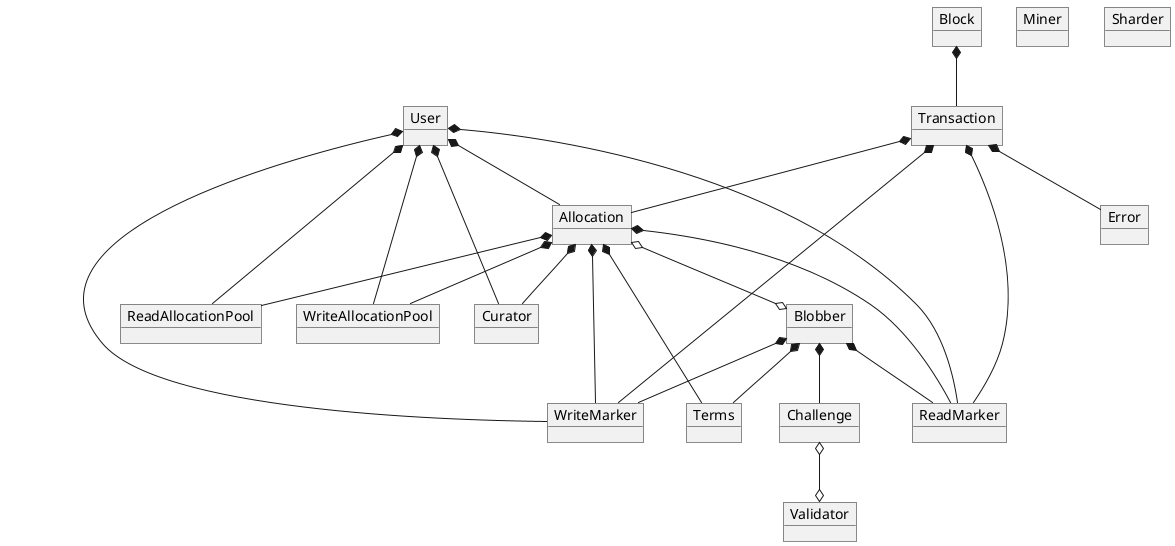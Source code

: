 
@startuml
object User
object Allocation
object Blobber
object Miner
object Sharder
object Validator
object Challenge
object Block
object Transaction
object Error
object Curator
object ReadAllocationPool
object WriteAllocationPool
object Terms
object ReadMarker
object WriteMarker

Allocation o--o Blobber
Challenge o--o Validator
Allocation *-- Curator
Allocation *-- ReadAllocationPool
Allocation *-- WriteAllocationPool
Allocation *-- Terms
Blobber *-- Terms
Allocation *-- ReadMarker
Blobber *-- ReadMarker
Allocation *-- WriteMarker
Blobber *-- WriteMarker
Blobber *-- Challenge
User *-- Allocation
User *-- WriteMarker
User *-- ReadMarker
User *-- Curator
User *-- ReadAllocationPool
User *-- WriteAllocationPool
Block *-- Transaction
Transaction *-- Error
Transaction *-- Allocation
Transaction *-- WriteMarker
Transaction *-- ReadMarker
@enduml


